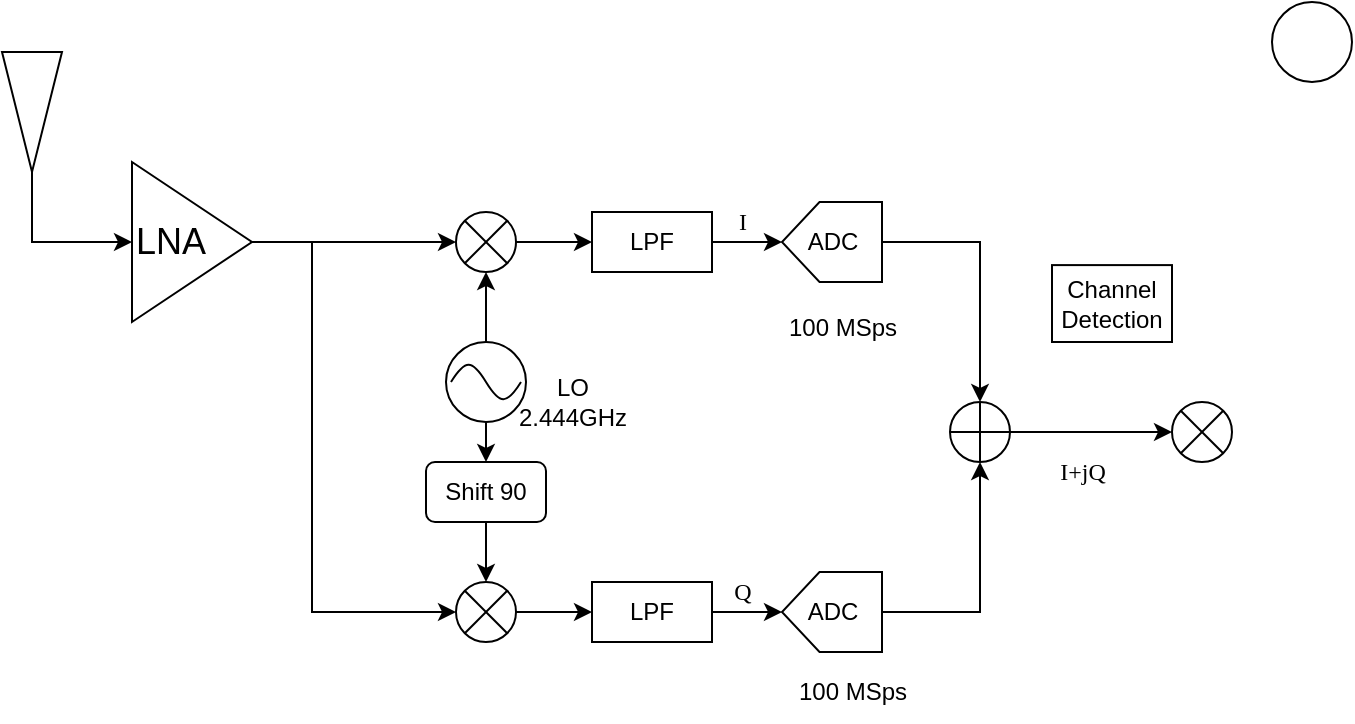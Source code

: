<mxfile version="23.1.2" type="github">
  <diagram name="Page-1" id="2YBvvXClWsGukQMizWep">
    <mxGraphModel dx="941" dy="523" grid="1" gridSize="10" guides="1" tooltips="1" connect="1" arrows="1" fold="1" page="1" pageScale="1" pageWidth="850" pageHeight="1100" math="0" shadow="0">
      <root>
        <mxCell id="0" />
        <mxCell id="1" parent="0" />
        <mxCell id="MCohfSdGYtcVFteW_mZE-5" style="edgeStyle=orthogonalEdgeStyle;rounded=0;orthogonalLoop=1;jettySize=auto;html=1;exitX=1;exitY=0.5;exitDx=0;exitDy=0;entryX=0;entryY=0.5;entryDx=0;entryDy=0;" edge="1" parent="1" source="MCohfSdGYtcVFteW_mZE-2" target="MCohfSdGYtcVFteW_mZE-4">
          <mxGeometry relative="1" as="geometry" />
        </mxCell>
        <mxCell id="MCohfSdGYtcVFteW_mZE-2" value="" style="triangle;whiteSpace=wrap;html=1;rotation=90;" vertex="1" parent="1">
          <mxGeometry x="60" y="190" width="60" height="30" as="geometry" />
        </mxCell>
        <mxCell id="MCohfSdGYtcVFteW_mZE-21" style="edgeStyle=none;rounded=0;orthogonalLoop=1;jettySize=auto;html=1;exitX=1;exitY=0.5;exitDx=0;exitDy=0;entryX=0;entryY=0.5;entryDx=0;entryDy=0;" edge="1" parent="1" source="MCohfSdGYtcVFteW_mZE-4" target="MCohfSdGYtcVFteW_mZE-6">
          <mxGeometry relative="1" as="geometry" />
        </mxCell>
        <mxCell id="MCohfSdGYtcVFteW_mZE-27" style="edgeStyle=orthogonalEdgeStyle;rounded=0;orthogonalLoop=1;jettySize=auto;html=1;exitX=1;exitY=0.5;exitDx=0;exitDy=0;entryX=0;entryY=0.5;entryDx=0;entryDy=0;" edge="1" parent="1" source="MCohfSdGYtcVFteW_mZE-4" target="MCohfSdGYtcVFteW_mZE-12">
          <mxGeometry relative="1" as="geometry">
            <mxPoint x="240" y="390" as="targetPoint" />
            <Array as="points">
              <mxPoint x="230" y="270" />
              <mxPoint x="230" y="455" />
            </Array>
          </mxGeometry>
        </mxCell>
        <mxCell id="MCohfSdGYtcVFteW_mZE-4" value="&lt;font style=&quot;font-size: 18px;&quot;&gt;LNA&lt;/font&gt;" style="triangle;whiteSpace=wrap;html=1;align=left;" vertex="1" parent="1">
          <mxGeometry x="140" y="230" width="60" height="80" as="geometry" />
        </mxCell>
        <mxCell id="MCohfSdGYtcVFteW_mZE-10" value="" style="group" vertex="1" connectable="0" parent="1">
          <mxGeometry x="302" y="255" width="30" height="30" as="geometry" />
        </mxCell>
        <mxCell id="MCohfSdGYtcVFteW_mZE-6" value="" style="ellipse;whiteSpace=wrap;html=1;aspect=fixed;" vertex="1" parent="MCohfSdGYtcVFteW_mZE-10">
          <mxGeometry width="30" height="30" as="geometry" />
        </mxCell>
        <mxCell id="MCohfSdGYtcVFteW_mZE-8" style="edgeStyle=none;rounded=0;orthogonalLoop=1;jettySize=auto;html=1;exitX=0;exitY=0;exitDx=0;exitDy=0;entryX=1;entryY=1;entryDx=0;entryDy=0;endArrow=none;endFill=0;" edge="1" parent="MCohfSdGYtcVFteW_mZE-10" source="MCohfSdGYtcVFteW_mZE-6" target="MCohfSdGYtcVFteW_mZE-6">
          <mxGeometry relative="1" as="geometry" />
        </mxCell>
        <mxCell id="MCohfSdGYtcVFteW_mZE-9" style="edgeStyle=none;rounded=0;orthogonalLoop=1;jettySize=auto;html=1;exitX=1;exitY=0;exitDx=0;exitDy=0;entryX=0;entryY=1;entryDx=0;entryDy=0;endArrow=none;endFill=0;" edge="1" parent="MCohfSdGYtcVFteW_mZE-10" source="MCohfSdGYtcVFteW_mZE-6" target="MCohfSdGYtcVFteW_mZE-6">
          <mxGeometry relative="1" as="geometry" />
        </mxCell>
        <mxCell id="MCohfSdGYtcVFteW_mZE-11" value="" style="group" vertex="1" connectable="0" parent="1">
          <mxGeometry x="302" y="440" width="30" height="30" as="geometry" />
        </mxCell>
        <mxCell id="MCohfSdGYtcVFteW_mZE-12" value="" style="ellipse;whiteSpace=wrap;html=1;aspect=fixed;" vertex="1" parent="MCohfSdGYtcVFteW_mZE-11">
          <mxGeometry width="30" height="30" as="geometry" />
        </mxCell>
        <mxCell id="MCohfSdGYtcVFteW_mZE-13" style="edgeStyle=none;rounded=0;orthogonalLoop=1;jettySize=auto;html=1;exitX=0;exitY=0;exitDx=0;exitDy=0;entryX=1;entryY=1;entryDx=0;entryDy=0;endArrow=none;endFill=0;" edge="1" parent="MCohfSdGYtcVFteW_mZE-11" source="MCohfSdGYtcVFteW_mZE-12" target="MCohfSdGYtcVFteW_mZE-12">
          <mxGeometry relative="1" as="geometry" />
        </mxCell>
        <mxCell id="MCohfSdGYtcVFteW_mZE-14" style="edgeStyle=none;rounded=0;orthogonalLoop=1;jettySize=auto;html=1;exitX=1;exitY=0;exitDx=0;exitDy=0;entryX=0;entryY=1;entryDx=0;entryDy=0;endArrow=none;endFill=0;" edge="1" parent="MCohfSdGYtcVFteW_mZE-11" source="MCohfSdGYtcVFteW_mZE-12" target="MCohfSdGYtcVFteW_mZE-12">
          <mxGeometry relative="1" as="geometry" />
        </mxCell>
        <mxCell id="MCohfSdGYtcVFteW_mZE-25" style="edgeStyle=none;rounded=0;orthogonalLoop=1;jettySize=auto;html=1;exitX=0.5;exitY=1;exitDx=0;exitDy=0;entryX=0.5;entryY=0;entryDx=0;entryDy=0;" edge="1" parent="1" source="MCohfSdGYtcVFteW_mZE-15" target="MCohfSdGYtcVFteW_mZE-12">
          <mxGeometry relative="1" as="geometry" />
        </mxCell>
        <mxCell id="MCohfSdGYtcVFteW_mZE-15" value="Shift 90" style="rounded=1;whiteSpace=wrap;html=1;" vertex="1" parent="1">
          <mxGeometry x="287" y="380" width="60" height="30" as="geometry" />
        </mxCell>
        <mxCell id="MCohfSdGYtcVFteW_mZE-22" style="edgeStyle=none;rounded=0;orthogonalLoop=1;jettySize=auto;html=1;exitX=0.5;exitY=0;exitDx=0;exitDy=0;entryX=0.5;entryY=1;entryDx=0;entryDy=0;" edge="1" parent="1" source="MCohfSdGYtcVFteW_mZE-16" target="MCohfSdGYtcVFteW_mZE-6">
          <mxGeometry relative="1" as="geometry" />
        </mxCell>
        <mxCell id="MCohfSdGYtcVFteW_mZE-26" style="edgeStyle=none;rounded=0;orthogonalLoop=1;jettySize=auto;html=1;exitX=0.5;exitY=1;exitDx=0;exitDy=0;entryX=0.5;entryY=0;entryDx=0;entryDy=0;" edge="1" parent="1" source="MCohfSdGYtcVFteW_mZE-16" target="MCohfSdGYtcVFteW_mZE-15">
          <mxGeometry relative="1" as="geometry" />
        </mxCell>
        <mxCell id="MCohfSdGYtcVFteW_mZE-20" value="LO &lt;br&gt;2.444GHz" style="text;html=1;align=center;verticalAlign=middle;resizable=0;points=[];autosize=1;strokeColor=none;fillColor=none;" vertex="1" parent="1">
          <mxGeometry x="320" y="330" width="80" height="40" as="geometry" />
        </mxCell>
        <mxCell id="MCohfSdGYtcVFteW_mZE-37" style="edgeStyle=none;rounded=0;orthogonalLoop=1;jettySize=auto;html=1;exitX=1;exitY=0.5;exitDx=0;exitDy=0;" edge="1" parent="1" source="MCohfSdGYtcVFteW_mZE-28" target="MCohfSdGYtcVFteW_mZE-35">
          <mxGeometry relative="1" as="geometry" />
        </mxCell>
        <mxCell id="MCohfSdGYtcVFteW_mZE-28" value="LPF" style="rounded=0;whiteSpace=wrap;html=1;" vertex="1" parent="1">
          <mxGeometry x="370" y="255" width="60" height="30" as="geometry" />
        </mxCell>
        <mxCell id="MCohfSdGYtcVFteW_mZE-38" style="edgeStyle=none;rounded=0;orthogonalLoop=1;jettySize=auto;html=1;exitX=1;exitY=0.5;exitDx=0;exitDy=0;" edge="1" parent="1" source="MCohfSdGYtcVFteW_mZE-29" target="MCohfSdGYtcVFteW_mZE-36">
          <mxGeometry relative="1" as="geometry" />
        </mxCell>
        <mxCell id="MCohfSdGYtcVFteW_mZE-29" value="LPF" style="rounded=0;whiteSpace=wrap;html=1;" vertex="1" parent="1">
          <mxGeometry x="370" y="440" width="60" height="30" as="geometry" />
        </mxCell>
        <mxCell id="MCohfSdGYtcVFteW_mZE-30" style="edgeStyle=none;rounded=0;orthogonalLoop=1;jettySize=auto;html=1;exitX=1;exitY=0.5;exitDx=0;exitDy=0;entryX=0;entryY=0.5;entryDx=0;entryDy=0;" edge="1" parent="1" source="MCohfSdGYtcVFteW_mZE-6" target="MCohfSdGYtcVFteW_mZE-28">
          <mxGeometry relative="1" as="geometry" />
        </mxCell>
        <mxCell id="MCohfSdGYtcVFteW_mZE-31" style="edgeStyle=none;rounded=0;orthogonalLoop=1;jettySize=auto;html=1;exitX=1;exitY=0.5;exitDx=0;exitDy=0;entryX=0;entryY=0.5;entryDx=0;entryDy=0;" edge="1" parent="1" source="MCohfSdGYtcVFteW_mZE-12" target="MCohfSdGYtcVFteW_mZE-29">
          <mxGeometry relative="1" as="geometry" />
        </mxCell>
        <mxCell id="MCohfSdGYtcVFteW_mZE-33" value="" style="shape=offPageConnector;whiteSpace=wrap;html=1;rotation=90;" vertex="1" parent="1">
          <mxGeometry x="470" y="245" width="40" height="50" as="geometry" />
        </mxCell>
        <mxCell id="MCohfSdGYtcVFteW_mZE-34" value="" style="shape=offPageConnector;whiteSpace=wrap;html=1;rotation=90;" vertex="1" parent="1">
          <mxGeometry x="470" y="430" width="40" height="50" as="geometry" />
        </mxCell>
        <mxCell id="MCohfSdGYtcVFteW_mZE-50" style="edgeStyle=orthogonalEdgeStyle;rounded=0;orthogonalLoop=1;jettySize=auto;html=1;entryX=0;entryY=0;entryDx=0;entryDy=0;" edge="1" parent="1" source="MCohfSdGYtcVFteW_mZE-35" target="MCohfSdGYtcVFteW_mZE-47">
          <mxGeometry relative="1" as="geometry" />
        </mxCell>
        <mxCell id="MCohfSdGYtcVFteW_mZE-35" value="ADC" style="text;html=1;align=center;verticalAlign=middle;resizable=0;points=[];autosize=1;strokeColor=none;fillColor=none;" vertex="1" parent="1">
          <mxGeometry x="465" y="255" width="50" height="30" as="geometry" />
        </mxCell>
        <mxCell id="MCohfSdGYtcVFteW_mZE-51" style="edgeStyle=orthogonalEdgeStyle;rounded=0;orthogonalLoop=1;jettySize=auto;html=1;entryX=1;entryY=1;entryDx=0;entryDy=0;" edge="1" parent="1" source="MCohfSdGYtcVFteW_mZE-36" target="MCohfSdGYtcVFteW_mZE-47">
          <mxGeometry relative="1" as="geometry" />
        </mxCell>
        <mxCell id="MCohfSdGYtcVFteW_mZE-36" value="ADC" style="text;html=1;align=center;verticalAlign=middle;resizable=0;points=[];autosize=1;strokeColor=none;fillColor=none;" vertex="1" parent="1">
          <mxGeometry x="465" y="440" width="50" height="30" as="geometry" />
        </mxCell>
        <mxCell id="MCohfSdGYtcVFteW_mZE-39" value="&lt;font face=&quot;Verdana&quot;&gt;I&lt;/font&gt;" style="text;html=1;align=center;verticalAlign=middle;resizable=0;points=[];autosize=1;strokeColor=none;fillColor=none;" vertex="1" parent="1">
          <mxGeometry x="430" y="245" width="30" height="30" as="geometry" />
        </mxCell>
        <mxCell id="MCohfSdGYtcVFteW_mZE-40" value="&lt;font face=&quot;Verdana&quot;&gt;Q&lt;/font&gt;" style="text;html=1;align=center;verticalAlign=middle;resizable=0;points=[];autosize=1;strokeColor=none;fillColor=none;" vertex="1" parent="1">
          <mxGeometry x="430" y="430" width="30" height="30" as="geometry" />
        </mxCell>
        <mxCell id="MCohfSdGYtcVFteW_mZE-41" value="100 MSps" style="text;html=1;align=center;verticalAlign=middle;resizable=0;points=[];autosize=1;strokeColor=none;fillColor=none;" vertex="1" parent="1">
          <mxGeometry x="455" y="298.45" width="80" height="30" as="geometry" />
        </mxCell>
        <mxCell id="MCohfSdGYtcVFteW_mZE-42" value="100 MSps" style="text;html=1;align=center;verticalAlign=middle;resizable=0;points=[];autosize=1;strokeColor=none;fillColor=none;" vertex="1" parent="1">
          <mxGeometry x="460" y="480" width="80" height="30" as="geometry" />
        </mxCell>
        <mxCell id="MCohfSdGYtcVFteW_mZE-43" value="" style="group" vertex="1" connectable="0" parent="1">
          <mxGeometry x="297" y="320" width="40" height="40" as="geometry" />
        </mxCell>
        <mxCell id="MCohfSdGYtcVFteW_mZE-16" value="" style="ellipse;whiteSpace=wrap;html=1;aspect=fixed;" vertex="1" parent="MCohfSdGYtcVFteW_mZE-43">
          <mxGeometry width="40" height="40" as="geometry" />
        </mxCell>
        <mxCell id="MCohfSdGYtcVFteW_mZE-19" value="" style="pointerEvents=1;verticalLabelPosition=bottom;shadow=0;dashed=0;align=center;html=1;verticalAlign=top;shape=mxgraph.electrical.waveforms.sine_wave;" vertex="1" parent="MCohfSdGYtcVFteW_mZE-43">
          <mxGeometry x="2.5" y="8.45" width="35" height="23.09" as="geometry" />
        </mxCell>
        <mxCell id="MCohfSdGYtcVFteW_mZE-44" value="" style="ellipse;whiteSpace=wrap;html=1;aspect=fixed;" vertex="1" parent="1">
          <mxGeometry x="710" y="150" width="40" height="40" as="geometry" />
        </mxCell>
        <mxCell id="MCohfSdGYtcVFteW_mZE-46" value="" style="group;rotation=45;" vertex="1" connectable="0" parent="1">
          <mxGeometry x="549" y="350" width="30" height="30" as="geometry" />
        </mxCell>
        <mxCell id="MCohfSdGYtcVFteW_mZE-47" value="" style="ellipse;whiteSpace=wrap;html=1;aspect=fixed;rotation=45;" vertex="1" parent="MCohfSdGYtcVFteW_mZE-46">
          <mxGeometry width="30" height="30" as="geometry" />
        </mxCell>
        <mxCell id="MCohfSdGYtcVFteW_mZE-48" style="edgeStyle=none;rounded=0;orthogonalLoop=1;jettySize=auto;html=1;exitX=0;exitY=0;exitDx=0;exitDy=0;entryX=1;entryY=1;entryDx=0;entryDy=0;endArrow=none;endFill=0;" edge="1" parent="MCohfSdGYtcVFteW_mZE-46" source="MCohfSdGYtcVFteW_mZE-47" target="MCohfSdGYtcVFteW_mZE-47">
          <mxGeometry relative="1" as="geometry" />
        </mxCell>
        <mxCell id="MCohfSdGYtcVFteW_mZE-49" style="edgeStyle=none;rounded=0;orthogonalLoop=1;jettySize=auto;html=1;exitX=1;exitY=0;exitDx=0;exitDy=0;entryX=0;entryY=1;entryDx=0;entryDy=0;endArrow=none;endFill=0;" edge="1" parent="MCohfSdGYtcVFteW_mZE-46" source="MCohfSdGYtcVFteW_mZE-47" target="MCohfSdGYtcVFteW_mZE-47">
          <mxGeometry relative="1" as="geometry" />
        </mxCell>
        <mxCell id="MCohfSdGYtcVFteW_mZE-52" value="" style="group" vertex="1" connectable="0" parent="1">
          <mxGeometry x="660" y="350" width="30" height="30" as="geometry" />
        </mxCell>
        <mxCell id="MCohfSdGYtcVFteW_mZE-53" value="" style="ellipse;whiteSpace=wrap;html=1;aspect=fixed;" vertex="1" parent="MCohfSdGYtcVFteW_mZE-52">
          <mxGeometry width="30" height="30" as="geometry" />
        </mxCell>
        <mxCell id="MCohfSdGYtcVFteW_mZE-54" style="edgeStyle=none;rounded=0;orthogonalLoop=1;jettySize=auto;html=1;exitX=0;exitY=0;exitDx=0;exitDy=0;entryX=1;entryY=1;entryDx=0;entryDy=0;endArrow=none;endFill=0;" edge="1" parent="MCohfSdGYtcVFteW_mZE-52" source="MCohfSdGYtcVFteW_mZE-53" target="MCohfSdGYtcVFteW_mZE-53">
          <mxGeometry relative="1" as="geometry" />
        </mxCell>
        <mxCell id="MCohfSdGYtcVFteW_mZE-55" style="edgeStyle=none;rounded=0;orthogonalLoop=1;jettySize=auto;html=1;exitX=1;exitY=0;exitDx=0;exitDy=0;entryX=0;entryY=1;entryDx=0;entryDy=0;endArrow=none;endFill=0;" edge="1" parent="MCohfSdGYtcVFteW_mZE-52" source="MCohfSdGYtcVFteW_mZE-53" target="MCohfSdGYtcVFteW_mZE-53">
          <mxGeometry relative="1" as="geometry" />
        </mxCell>
        <mxCell id="MCohfSdGYtcVFteW_mZE-56" style="edgeStyle=orthogonalEdgeStyle;rounded=0;orthogonalLoop=1;jettySize=auto;html=1;exitX=1;exitY=0;exitDx=0;exitDy=0;entryX=0;entryY=0.5;entryDx=0;entryDy=0;" edge="1" parent="1" source="MCohfSdGYtcVFteW_mZE-47" target="MCohfSdGYtcVFteW_mZE-53">
          <mxGeometry relative="1" as="geometry" />
        </mxCell>
        <mxCell id="MCohfSdGYtcVFteW_mZE-57" value="&lt;font face=&quot;Times New Roman&quot;&gt;I+jQ&lt;/font&gt;" style="text;html=1;align=center;verticalAlign=middle;resizable=0;points=[];autosize=1;strokeColor=none;fillColor=none;" vertex="1" parent="1">
          <mxGeometry x="590" y="370" width="50" height="30" as="geometry" />
        </mxCell>
        <mxCell id="MCohfSdGYtcVFteW_mZE-59" value="Channel Detection" style="rounded=0;whiteSpace=wrap;html=1;" vertex="1" parent="1">
          <mxGeometry x="600" y="281.55" width="60" height="38.45" as="geometry" />
        </mxCell>
      </root>
    </mxGraphModel>
  </diagram>
</mxfile>
